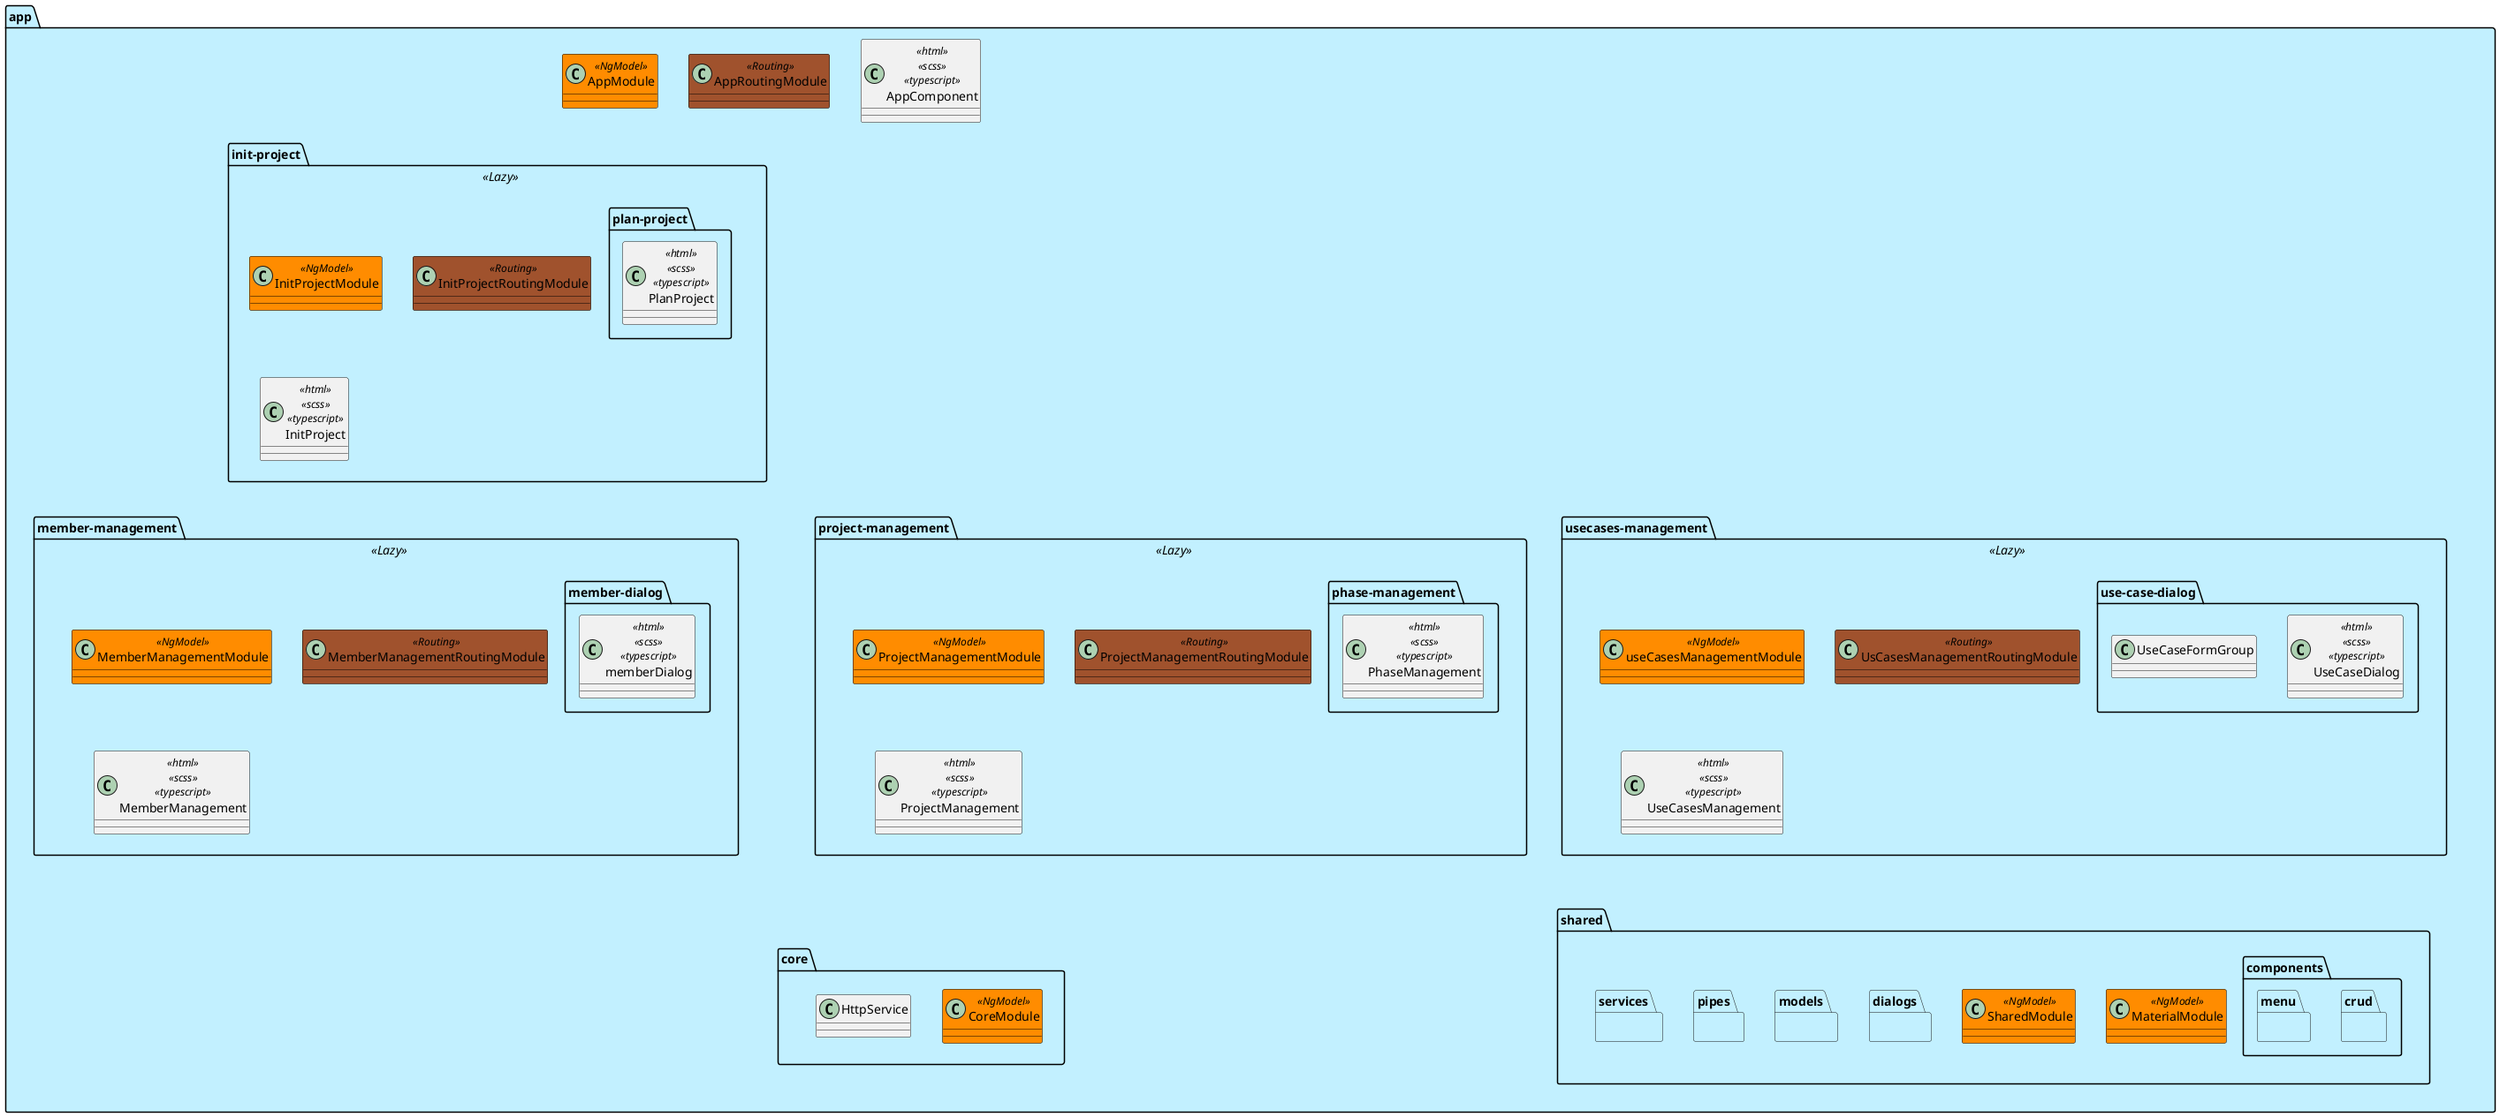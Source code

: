 @startuml
allow_mixing

skinparam package {
    BackgroundColor APPLICATION
}

skinparam class {

    BackgroundColor<<NgModel>> DarkOrange
    BorderColor<<NgModel>> Black
    BackgroundColor<<Routing>> Sienna
    BorderColor<<Routing>> Black


}

package app {
    class AppRoutingModule <<Routing>>
    class AppModule <<NgModel>>
    class AppComponent <<html>> <<scss>> <<typescript>>

    package init-project as initproject <<Lazy>>{
        class InitProjectModule <<NgModel>>
        class InitProjectRoutingModule <<Routing>>
        class InitProject <<html>> <<scss>> <<typescript>>

        package plan-project as planproject{
            class PlanProject <<html>> <<scss>> <<typescript>>
        }

    }

    package project-management as projectmanagement <<Lazy>> {
        class ProjectManagementModule <<NgModel>>
        class ProjectManagementRoutingModule <<Routing>>
        class ProjectManagement <<html>> <<scss>> <<typescript>>

        package phase-management as phasemanagement {
            class PhaseManagement <<html>> <<scss>> <<typescript>>
        }

    }

    package member-management as membermanagement <<Lazy>> {
        class MemberManagementModule <<NgModel>>
        class MemberManagementRoutingModule <<Routing>>
        class MemberManagement <<html>> <<scss>> <<typescript>>

        package member-dialog as memberdialog {
            class memberDialog <<html>> <<scss>> <<typescript>>

        }
    }

    package usecases-management as usecasesmanagement <<Lazy>> {
        class useCasesManagementModule <<NgModel>>
        class UsCasesManagementRoutingModule <<Routing>>
        class UseCasesManagement <<html>> <<scss>> <<typescript>>

        package use-case-dialog as usecasedialog {
            class UseCaseDialog <<html>> <<scss>> <<typescript>>
            class UseCaseFormGroup
        }
    }

    package core {
        class CoreModule <<NgModel>>
        class HttpService
    }

    package shared {

        class MaterialModule <<NgModel>>
        class SharedModule <<NgModel>>

        package components {
            package crud {

            }

            package menu {

            }
        }

        package dialogs {

        }

        package models {

        }

        package pipes {

        }

        package services {

        }

    }

initproject .[hidden]up. AppModule
initproject .[hidden]up. AppRoutingModule
initproject .[hidden]up. AppComponent

usecasesmanagement ...[hidden]down.> shared
membermanagement ...[hidden]down.> shared
projectmanagement ...[hidden]down.> shared
initproject ...[hidden]down.> shared

usecasesmanagement ...[hidden]down.> core
membermanagement ...[hidden]down.> core
projectmanagement ...[hidden]down.> core
initproject ...[hidden]down.> core

}

@enduml
